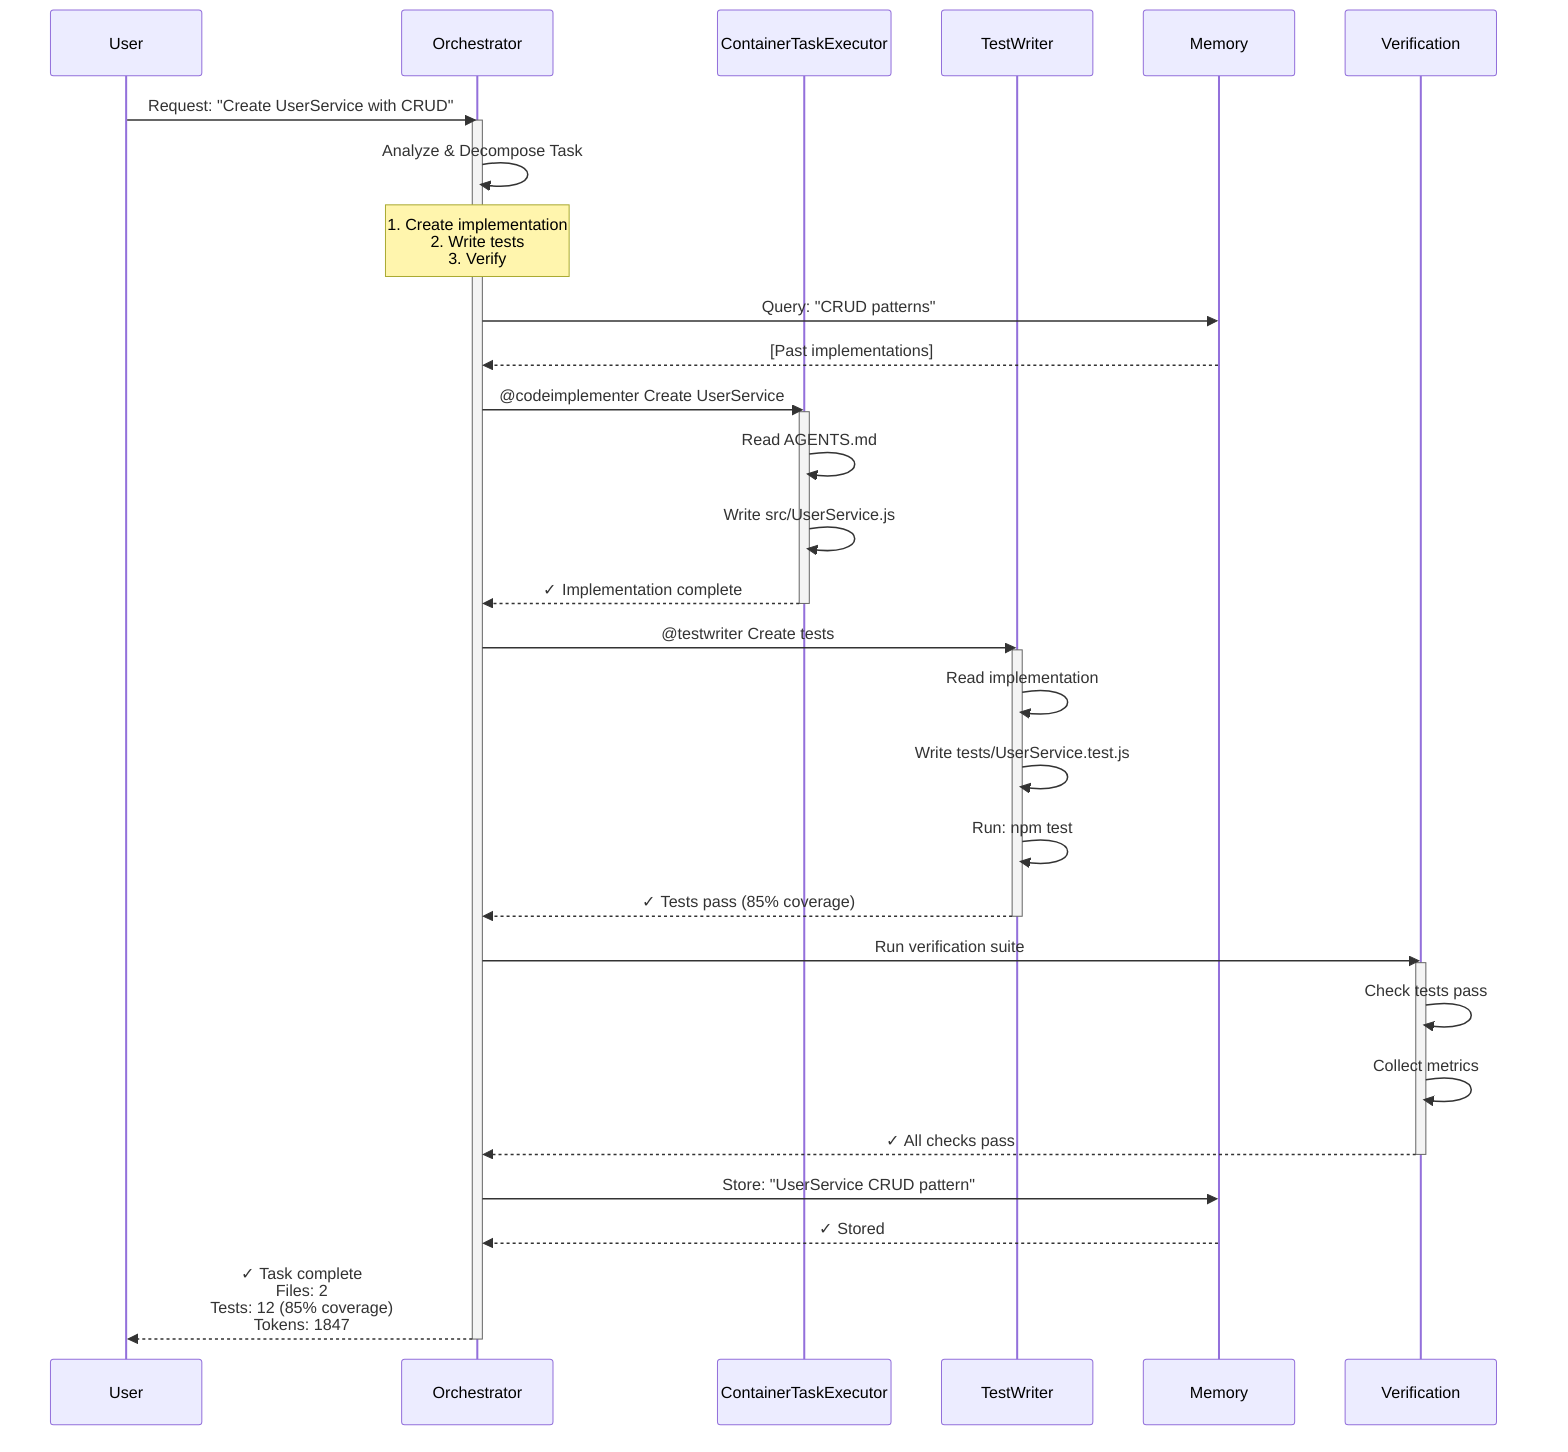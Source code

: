 sequenceDiagram
    participant User
    participant Orchestrator
    participant ContainerTaskExecutor
    participant TestWriter
    participant Memory
    participant Verification
    
    User->>Orchestrator: Request: "Create UserService with CRUD"
    activate Orchestrator
    
    Orchestrator->>Orchestrator: Analyze & Decompose Task
    Note over Orchestrator: 1. Create implementation<br/>2. Write tests<br/>3. Verify
    
    Orchestrator->>Memory: Query: "CRUD patterns"
    Memory-->>Orchestrator: [Past implementations]
    
    Orchestrator->>ContainerTaskExecutor: @codeimplementer Create UserService
    activate ContainerTaskExecutor
    ContainerTaskExecutor->>ContainerTaskExecutor: Read AGENTS.md
    ContainerTaskExecutor->>ContainerTaskExecutor: Write src/UserService.js
    ContainerTaskExecutor-->>Orchestrator: ✓ Implementation complete
    deactivate ContainerTaskExecutor
    
    Orchestrator->>TestWriter: @testwriter Create tests
    activate TestWriter
    TestWriter->>TestWriter: Read implementation
    TestWriter->>TestWriter: Write tests/UserService.test.js
    TestWriter->>TestWriter: Run: npm test
    TestWriter-->>Orchestrator: ✓ Tests pass (85% coverage)
    deactivate TestWriter
    
    Orchestrator->>Verification: Run verification suite
    activate Verification
    Verification->>Verification: Check tests pass
    Verification->>Verification: Collect metrics
    Verification-->>Orchestrator: ✓ All checks pass
    deactivate Verification
    
    Orchestrator->>Memory: Store: "UserService CRUD pattern"
    Memory-->>Orchestrator: ✓ Stored
    
    Orchestrator-->>User: ✓ Task complete<br/>Files: 2<br/>Tests: 12 (85% coverage)<br/>Tokens: 1847
    deactivate Orchestrator